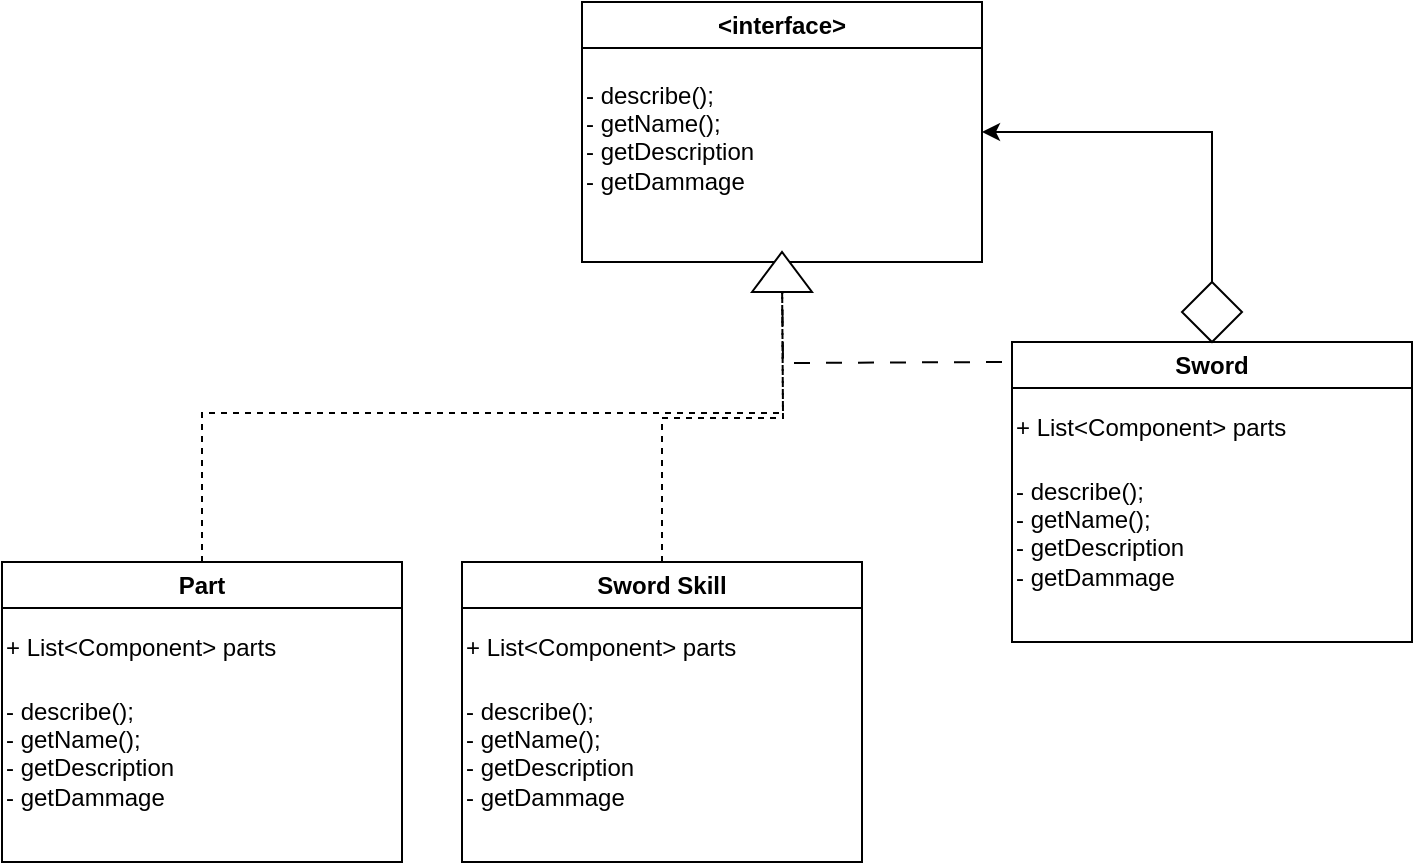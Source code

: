 <mxfile version="24.2.5" type="github">
  <diagram name="Page-1" id="mLlrIexJ9fZd_A2HoGhO">
    <mxGraphModel dx="1195" dy="635" grid="1" gridSize="10" guides="1" tooltips="1" connect="1" arrows="1" fold="1" page="1" pageScale="1" pageWidth="850" pageHeight="1100" math="0" shadow="0">
      <root>
        <mxCell id="0" />
        <mxCell id="1" parent="0" />
        <mxCell id="cjaMEO1SCx3lNwTHjd5e-1" value="&lt;div&gt;&amp;lt;interface&amp;gt;&lt;/div&gt;" style="swimlane;whiteSpace=wrap;html=1;" vertex="1" parent="1">
          <mxGeometry x="363" y="300" width="200" height="130" as="geometry" />
        </mxCell>
        <mxCell id="cjaMEO1SCx3lNwTHjd5e-3" value="&lt;div align=&quot;left&quot;&gt;- describe();&lt;br&gt;-  getName();&lt;br&gt;- getDescription&lt;br&gt;-  getDammage&lt;br&gt;&lt;br&gt;&lt;/div&gt;" style="text;html=1;align=left;verticalAlign=middle;resizable=0;points=[];autosize=1;strokeColor=none;fillColor=none;" vertex="1" parent="cjaMEO1SCx3lNwTHjd5e-1">
          <mxGeometry y="30" width="110" height="90" as="geometry" />
        </mxCell>
        <mxCell id="cjaMEO1SCx3lNwTHjd5e-22" style="edgeStyle=orthogonalEdgeStyle;rounded=0;orthogonalLoop=1;jettySize=auto;html=1;dashed=1;dashPattern=8 8;" edge="1" parent="1">
          <mxGeometry relative="1" as="geometry">
            <mxPoint x="463" y="430" as="targetPoint" />
            <mxPoint x="573" y="480" as="sourcePoint" />
          </mxGeometry>
        </mxCell>
        <mxCell id="cjaMEO1SCx3lNwTHjd5e-4" value="Sword" style="swimlane;whiteSpace=wrap;html=1;" vertex="1" parent="1">
          <mxGeometry x="578" y="470" width="200" height="150" as="geometry" />
        </mxCell>
        <mxCell id="cjaMEO1SCx3lNwTHjd5e-5" value="&lt;div align=&quot;left&quot;&gt;+ List&amp;lt;Component&amp;gt; parts&lt;/div&gt;" style="text;html=1;align=left;verticalAlign=middle;resizable=0;points=[];autosize=1;strokeColor=none;fillColor=none;" vertex="1" parent="cjaMEO1SCx3lNwTHjd5e-4">
          <mxGeometry y="28" width="160" height="30" as="geometry" />
        </mxCell>
        <mxCell id="cjaMEO1SCx3lNwTHjd5e-6" value="&lt;div align=&quot;left&quot;&gt;- describe();&lt;br&gt;-  getName();&lt;br&gt;- getDescription&lt;br&gt;-  getDammage&lt;br&gt;&lt;br&gt;&lt;/div&gt;" style="text;html=1;align=left;verticalAlign=middle;resizable=0;points=[];autosize=1;strokeColor=none;fillColor=none;" vertex="1" parent="cjaMEO1SCx3lNwTHjd5e-4">
          <mxGeometry y="58" width="110" height="90" as="geometry" />
        </mxCell>
        <mxCell id="cjaMEO1SCx3lNwTHjd5e-9" style="edgeStyle=orthogonalEdgeStyle;rounded=0;orthogonalLoop=1;jettySize=auto;html=1;entryX=1;entryY=0.5;entryDx=0;entryDy=0;exitX=0.5;exitY=0;exitDx=0;exitDy=0;" edge="1" parent="1" source="cjaMEO1SCx3lNwTHjd5e-8" target="cjaMEO1SCx3lNwTHjd5e-1">
          <mxGeometry relative="1" as="geometry" />
        </mxCell>
        <mxCell id="cjaMEO1SCx3lNwTHjd5e-8" value="" style="rhombus;whiteSpace=wrap;html=1;" vertex="1" parent="1">
          <mxGeometry x="663" y="440" width="30" height="30" as="geometry" />
        </mxCell>
        <mxCell id="cjaMEO1SCx3lNwTHjd5e-17" style="edgeStyle=orthogonalEdgeStyle;rounded=0;orthogonalLoop=1;jettySize=auto;html=1;exitX=0.5;exitY=0;exitDx=0;exitDy=0;dashed=1;" edge="1" parent="1" source="cjaMEO1SCx3lNwTHjd5e-10">
          <mxGeometry relative="1" as="geometry">
            <mxPoint x="463" y="430" as="targetPoint" />
          </mxGeometry>
        </mxCell>
        <mxCell id="cjaMEO1SCx3lNwTHjd5e-10" value="Part" style="swimlane;whiteSpace=wrap;html=1;" vertex="1" parent="1">
          <mxGeometry x="73" y="580" width="200" height="150" as="geometry" />
        </mxCell>
        <mxCell id="cjaMEO1SCx3lNwTHjd5e-11" value="&lt;div align=&quot;left&quot;&gt;+ List&amp;lt;Component&amp;gt; parts&lt;/div&gt;" style="text;html=1;align=left;verticalAlign=middle;resizable=0;points=[];autosize=1;strokeColor=none;fillColor=none;" vertex="1" parent="cjaMEO1SCx3lNwTHjd5e-10">
          <mxGeometry y="28" width="160" height="30" as="geometry" />
        </mxCell>
        <mxCell id="cjaMEO1SCx3lNwTHjd5e-12" value="&lt;div align=&quot;left&quot;&gt;- describe();&lt;br&gt;-  getName();&lt;br&gt;- getDescription&lt;br&gt;-  getDammage&lt;br&gt;&lt;br&gt;&lt;/div&gt;" style="text;html=1;align=left;verticalAlign=middle;resizable=0;points=[];autosize=1;strokeColor=none;fillColor=none;" vertex="1" parent="cjaMEO1SCx3lNwTHjd5e-10">
          <mxGeometry y="58" width="110" height="90" as="geometry" />
        </mxCell>
        <mxCell id="cjaMEO1SCx3lNwTHjd5e-13" value="Sword Skill" style="swimlane;whiteSpace=wrap;html=1;" vertex="1" parent="1">
          <mxGeometry x="303" y="580" width="200" height="150" as="geometry" />
        </mxCell>
        <mxCell id="cjaMEO1SCx3lNwTHjd5e-14" value="&lt;div align=&quot;left&quot;&gt;+ List&amp;lt;Component&amp;gt; parts&lt;/div&gt;" style="text;html=1;align=left;verticalAlign=middle;resizable=0;points=[];autosize=1;strokeColor=none;fillColor=none;" vertex="1" parent="cjaMEO1SCx3lNwTHjd5e-13">
          <mxGeometry y="28" width="160" height="30" as="geometry" />
        </mxCell>
        <mxCell id="cjaMEO1SCx3lNwTHjd5e-15" value="&lt;div align=&quot;left&quot;&gt;- describe();&lt;br&gt;-  getName();&lt;br&gt;- getDescription&lt;br&gt;-  getDammage&lt;br&gt;&lt;br&gt;&lt;/div&gt;" style="text;html=1;align=left;verticalAlign=middle;resizable=0;points=[];autosize=1;strokeColor=none;fillColor=none;" vertex="1" parent="cjaMEO1SCx3lNwTHjd5e-13">
          <mxGeometry y="58" width="110" height="90" as="geometry" />
        </mxCell>
        <mxCell id="cjaMEO1SCx3lNwTHjd5e-21" value="" style="edgeStyle=orthogonalEdgeStyle;rounded=0;orthogonalLoop=1;jettySize=auto;html=1;dashed=1;" edge="1" parent="1" source="cjaMEO1SCx3lNwTHjd5e-13">
          <mxGeometry relative="1" as="geometry">
            <mxPoint x="463" y="435" as="targetPoint" />
            <mxPoint x="403" y="580" as="sourcePoint" />
          </mxGeometry>
        </mxCell>
        <mxCell id="cjaMEO1SCx3lNwTHjd5e-20" value="" style="triangle;whiteSpace=wrap;html=1;rotation=-90;" vertex="1" parent="1">
          <mxGeometry x="453" y="420" width="20" height="30" as="geometry" />
        </mxCell>
      </root>
    </mxGraphModel>
  </diagram>
</mxfile>
